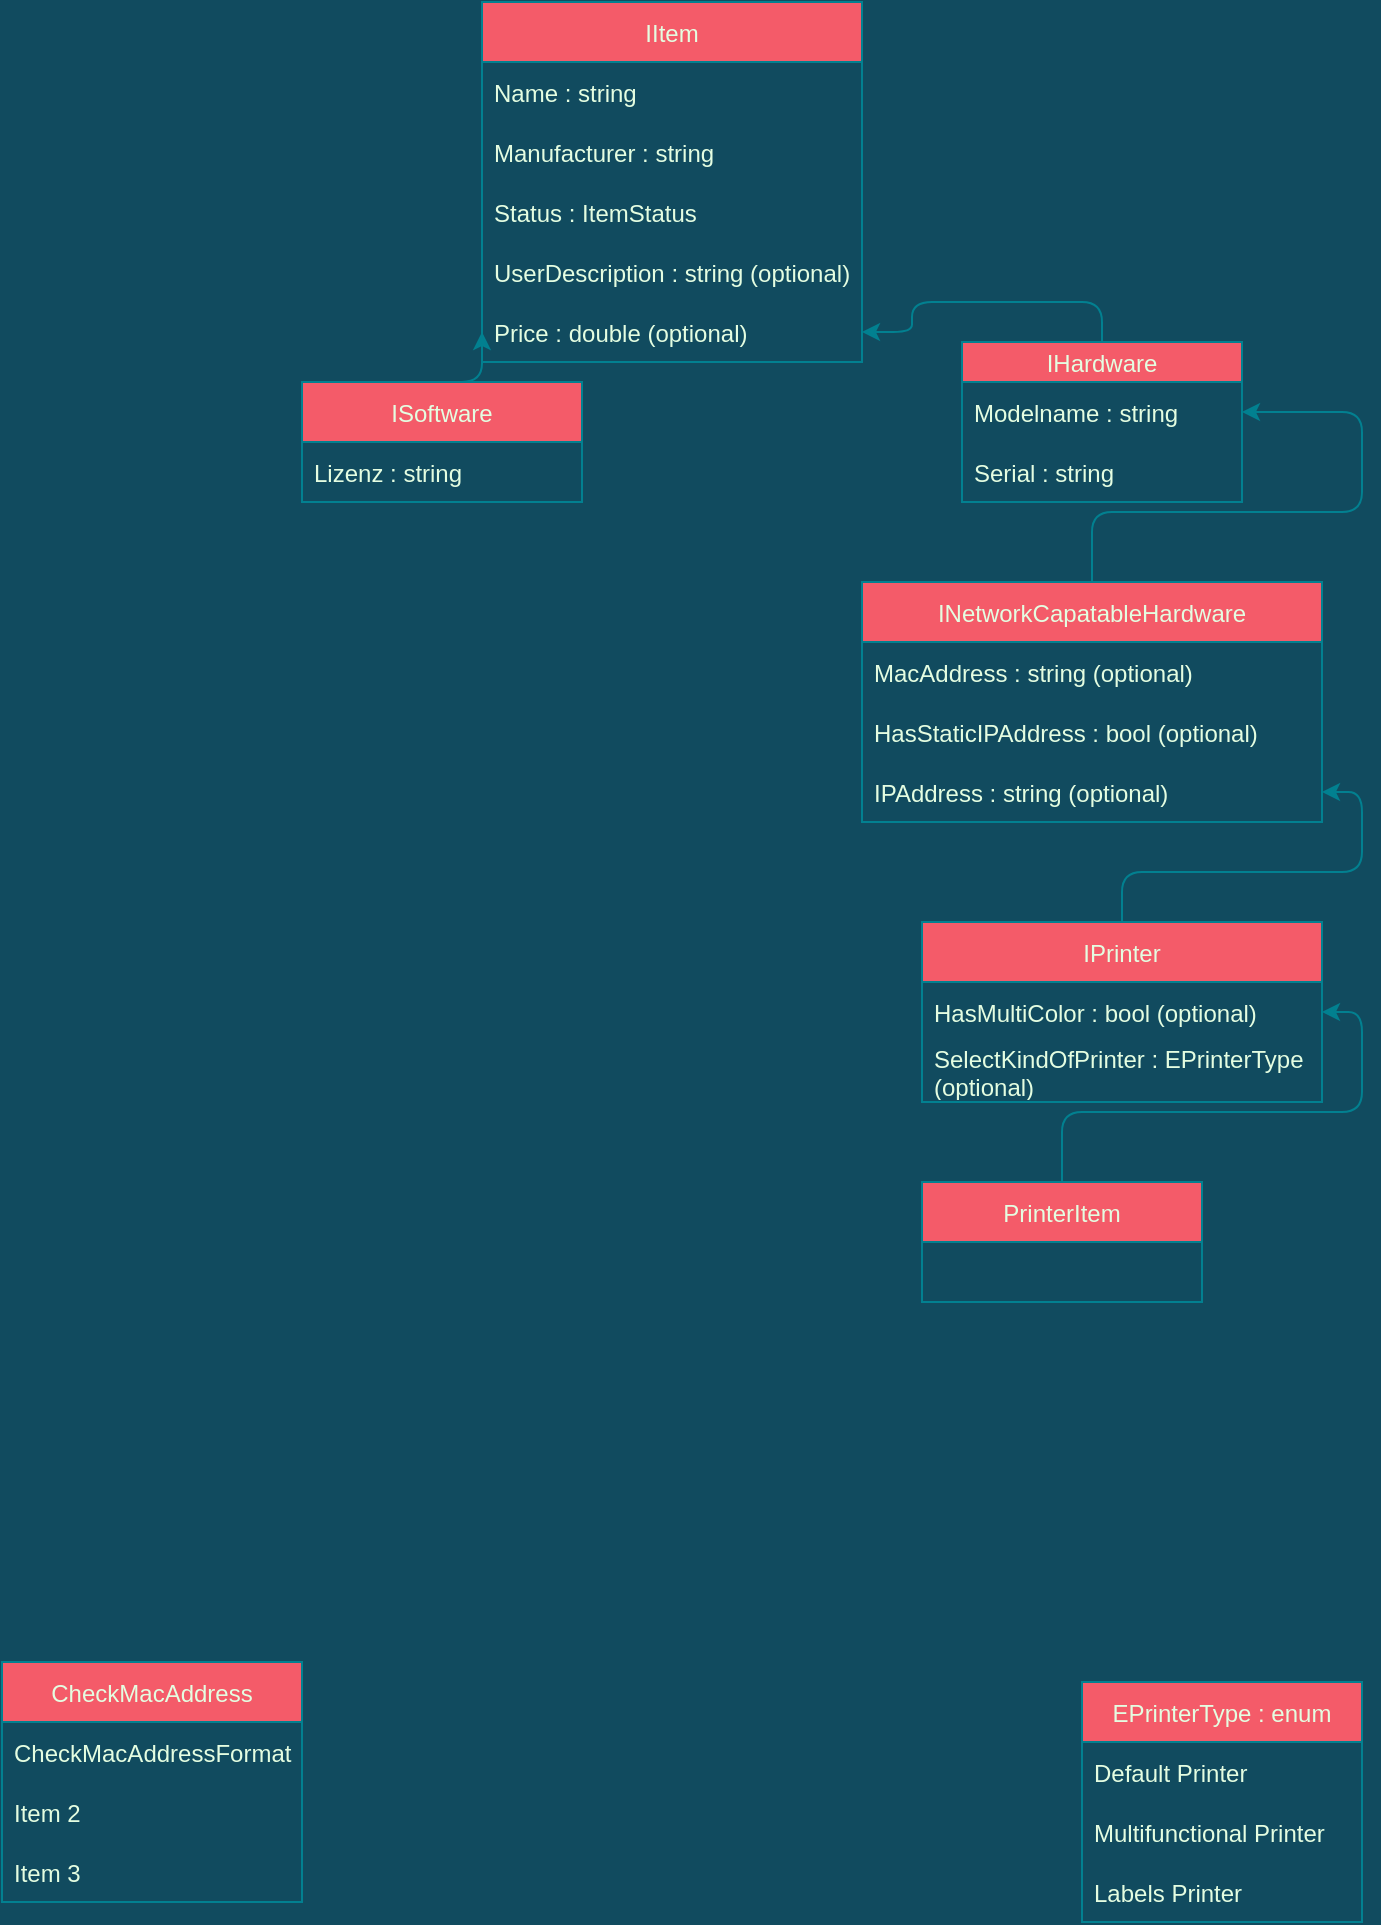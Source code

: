 <mxfile version="15.8.7" type="device"><diagram id="7Ur2pPbs6BE1l3sUnDA9" name="Page-1"><mxGraphModel dx="808" dy="857" grid="1" gridSize="10" guides="1" tooltips="1" connect="1" arrows="1" fold="1" page="1" pageScale="1" pageWidth="827" pageHeight="1169" background="#114B5F" math="0" shadow="0"><root><mxCell id="0"/><mxCell id="1" parent="0"/><mxCell id="8CZ5f4BPzmlXcYkhe0HH-2" style="edgeStyle=orthogonalEdgeStyle;curved=0;rounded=1;orthogonalLoop=1;jettySize=auto;html=1;exitX=0.5;exitY=0;exitDx=0;exitDy=0;entryX=1;entryY=0.5;entryDx=0;entryDy=0;fontColor=#E4FDE1;strokeColor=#028090;fillColor=#F45B69;labelBackgroundColor=#114B5F;" parent="1" source="ClBlshntLixr6RdZMyuX-2" target="8CZ5f4BPzmlXcYkhe0HH-1" edge="1"><mxGeometry relative="1" as="geometry"/></mxCell><mxCell id="ClBlshntLixr6RdZMyuX-2" value="IHardware" style="swimlane;fontStyle=0;childLayout=stackLayout;horizontal=1;startSize=20;horizontalStack=0;resizeParent=1;resizeParentMax=0;resizeLast=0;collapsible=1;marginBottom=0;fillColor=#F45B69;strokeColor=#028090;fontColor=#E4FDE1;" parent="1" vertex="1"><mxGeometry x="590" y="210" width="140" height="80" as="geometry"/></mxCell><mxCell id="ClBlshntLixr6RdZMyuX-5" value="Modelname : string" style="text;strokeColor=none;fillColor=none;align=left;verticalAlign=middle;spacingLeft=4;spacingRight=4;overflow=hidden;points=[[0,0.5],[1,0.5]];portConstraint=eastwest;rotatable=0;fontColor=#E4FDE1;" parent="ClBlshntLixr6RdZMyuX-2" vertex="1"><mxGeometry y="20" width="140" height="30" as="geometry"/></mxCell><mxCell id="ClBlshntLixr6RdZMyuX-18" value="Serial : string" style="text;strokeColor=none;fillColor=none;align=left;verticalAlign=middle;spacingLeft=4;spacingRight=4;overflow=hidden;points=[[0,0.5],[1,0.5]];portConstraint=eastwest;rotatable=0;fontColor=#E4FDE1;" parent="ClBlshntLixr6RdZMyuX-2" vertex="1"><mxGeometry y="50" width="140" height="30" as="geometry"/></mxCell><mxCell id="ClBlshntLixr6RdZMyuX-7" value="CheckMacAddress" style="swimlane;fontStyle=0;childLayout=stackLayout;horizontal=1;startSize=30;horizontalStack=0;resizeParent=1;resizeParentMax=0;resizeLast=0;collapsible=1;marginBottom=0;fillColor=#F45B69;strokeColor=#028090;fontColor=#E4FDE1;" parent="1" vertex="1"><mxGeometry x="110" y="870" width="150" height="120" as="geometry"/></mxCell><mxCell id="ClBlshntLixr6RdZMyuX-8" value="CheckMacAddressFormat" style="text;strokeColor=none;fillColor=none;align=left;verticalAlign=middle;spacingLeft=4;spacingRight=4;overflow=hidden;points=[[0,0.5],[1,0.5]];portConstraint=eastwest;rotatable=0;fontColor=#E4FDE1;" parent="ClBlshntLixr6RdZMyuX-7" vertex="1"><mxGeometry y="30" width="150" height="30" as="geometry"/></mxCell><mxCell id="ClBlshntLixr6RdZMyuX-9" value="Item 2" style="text;strokeColor=none;fillColor=none;align=left;verticalAlign=middle;spacingLeft=4;spacingRight=4;overflow=hidden;points=[[0,0.5],[1,0.5]];portConstraint=eastwest;rotatable=0;fontColor=#E4FDE1;" parent="ClBlshntLixr6RdZMyuX-7" vertex="1"><mxGeometry y="60" width="150" height="30" as="geometry"/></mxCell><mxCell id="ClBlshntLixr6RdZMyuX-10" value="Item 3" style="text;strokeColor=none;fillColor=none;align=left;verticalAlign=middle;spacingLeft=4;spacingRight=4;overflow=hidden;points=[[0,0.5],[1,0.5]];portConstraint=eastwest;rotatable=0;fontColor=#E4FDE1;" parent="ClBlshntLixr6RdZMyuX-7" vertex="1"><mxGeometry y="90" width="150" height="30" as="geometry"/></mxCell><mxCell id="ClBlshntLixr6RdZMyuX-32" style="edgeStyle=orthogonalEdgeStyle;curved=0;rounded=1;sketch=0;orthogonalLoop=1;jettySize=auto;html=1;exitX=0.5;exitY=0;exitDx=0;exitDy=0;entryX=1;entryY=0.5;entryDx=0;entryDy=0;fontColor=#E4FDE1;strokeColor=#028090;fillColor=#F45B69;labelBackgroundColor=#114B5F;" parent="1" source="ClBlshntLixr6RdZMyuX-12" target="ClBlshntLixr6RdZMyuX-22" edge="1"><mxGeometry relative="1" as="geometry"/></mxCell><mxCell id="ClBlshntLixr6RdZMyuX-12" value="IPrinter" style="swimlane;fontStyle=0;childLayout=stackLayout;horizontal=1;startSize=30;horizontalStack=0;resizeParent=1;resizeParentMax=0;resizeLast=0;collapsible=1;marginBottom=0;fillColor=#F45B69;strokeColor=#028090;fontColor=#E4FDE1;" parent="1" vertex="1"><mxGeometry x="570" y="500" width="200" height="90" as="geometry"/></mxCell><mxCell id="ClBlshntLixr6RdZMyuX-33" value="HasMultiColor : bool (optional)" style="text;strokeColor=none;fillColor=none;align=left;verticalAlign=middle;spacingLeft=4;spacingRight=4;overflow=hidden;points=[[0,0.5],[1,0.5]];portConstraint=eastwest;rotatable=0;fontColor=#E4FDE1;" parent="ClBlshntLixr6RdZMyuX-12" vertex="1"><mxGeometry y="30" width="200" height="30" as="geometry"/></mxCell><mxCell id="B899cck5GeUV_qZpdVfN-11" value="SelectKindOfPrinter : EPrinterType&#10;(optional)" style="text;strokeColor=none;fillColor=none;align=left;verticalAlign=middle;spacingLeft=4;spacingRight=4;overflow=hidden;points=[[0,0.5],[1,0.5]];portConstraint=eastwest;rotatable=0;fontColor=#E4FDE1;" parent="ClBlshntLixr6RdZMyuX-12" vertex="1"><mxGeometry y="60" width="200" height="30" as="geometry"/></mxCell><mxCell id="B899cck5GeUV_qZpdVfN-10" style="edgeStyle=orthogonalEdgeStyle;curved=0;rounded=1;sketch=0;orthogonalLoop=1;jettySize=auto;html=1;exitX=0.5;exitY=0;exitDx=0;exitDy=0;entryX=1;entryY=0.5;entryDx=0;entryDy=0;fontColor=#E4FDE1;strokeColor=#028090;fillColor=#F45B69;" parent="1" source="ClBlshntLixr6RdZMyuX-19" target="ClBlshntLixr6RdZMyuX-5" edge="1"><mxGeometry relative="1" as="geometry"/></mxCell><mxCell id="ClBlshntLixr6RdZMyuX-19" value="INetworkCapatableHardware" style="swimlane;fontStyle=0;childLayout=stackLayout;horizontal=1;startSize=30;horizontalStack=0;resizeParent=1;resizeParentMax=0;resizeLast=0;collapsible=1;marginBottom=0;fillColor=#F45B69;strokeColor=#028090;fontColor=#E4FDE1;" parent="1" vertex="1"><mxGeometry x="540" y="330" width="230" height="120" as="geometry"/></mxCell><mxCell id="ClBlshntLixr6RdZMyuX-20" value="MacAddress : string (optional)" style="text;strokeColor=none;fillColor=none;align=left;verticalAlign=middle;spacingLeft=4;spacingRight=4;overflow=hidden;points=[[0,0.5],[1,0.5]];portConstraint=eastwest;rotatable=0;fontColor=#E4FDE1;" parent="ClBlshntLixr6RdZMyuX-19" vertex="1"><mxGeometry y="30" width="230" height="30" as="geometry"/></mxCell><mxCell id="ClBlshntLixr6RdZMyuX-21" value="HasStaticIPAddress : bool (optional)" style="text;strokeColor=none;fillColor=none;align=left;verticalAlign=middle;spacingLeft=4;spacingRight=4;overflow=hidden;points=[[0,0.5],[1,0.5]];portConstraint=eastwest;rotatable=0;fontColor=#E4FDE1;" parent="ClBlshntLixr6RdZMyuX-19" vertex="1"><mxGeometry y="60" width="230" height="30" as="geometry"/></mxCell><mxCell id="ClBlshntLixr6RdZMyuX-22" value="IPAddress : string (optional)" style="text;strokeColor=none;fillColor=none;align=left;verticalAlign=middle;spacingLeft=4;spacingRight=4;overflow=hidden;points=[[0,0.5],[1,0.5]];portConstraint=eastwest;rotatable=0;fontColor=#E4FDE1;" parent="ClBlshntLixr6RdZMyuX-19" vertex="1"><mxGeometry y="90" width="230" height="30" as="geometry"/></mxCell><mxCell id="ClBlshntLixr6RdZMyuX-25" value="IItem" style="swimlane;fontStyle=0;childLayout=stackLayout;horizontal=1;startSize=30;horizontalStack=0;resizeParent=1;resizeParentMax=0;resizeLast=0;collapsible=1;marginBottom=0;fillColor=#F45B69;strokeColor=#028090;fontColor=#E4FDE1;" parent="1" vertex="1"><mxGeometry x="350" y="40" width="190" height="180" as="geometry"/></mxCell><mxCell id="ClBlshntLixr6RdZMyuX-26" value="Name : string" style="text;strokeColor=none;fillColor=none;align=left;verticalAlign=middle;spacingLeft=4;spacingRight=4;overflow=hidden;points=[[0,0.5],[1,0.5]];portConstraint=eastwest;rotatable=0;fontColor=#E4FDE1;" parent="ClBlshntLixr6RdZMyuX-25" vertex="1"><mxGeometry y="30" width="190" height="30" as="geometry"/></mxCell><mxCell id="ClBlshntLixr6RdZMyuX-28" value="Manufacturer : string" style="text;strokeColor=none;fillColor=none;align=left;verticalAlign=middle;spacingLeft=4;spacingRight=4;overflow=hidden;points=[[0,0.5],[1,0.5]];portConstraint=eastwest;rotatable=0;fontColor=#E4FDE1;" parent="ClBlshntLixr6RdZMyuX-25" vertex="1"><mxGeometry y="60" width="190" height="30" as="geometry"/></mxCell><mxCell id="B899cck5GeUV_qZpdVfN-12" value="Status : ItemStatus" style="text;strokeColor=none;fillColor=none;align=left;verticalAlign=middle;spacingLeft=4;spacingRight=4;overflow=hidden;points=[[0,0.5],[1,0.5]];portConstraint=eastwest;rotatable=0;fontColor=#E4FDE1;" parent="ClBlshntLixr6RdZMyuX-25" vertex="1"><mxGeometry y="90" width="190" height="30" as="geometry"/></mxCell><mxCell id="ClBlshntLixr6RdZMyuX-27" value="UserDescription : string (optional)" style="text;strokeColor=none;fillColor=none;align=left;verticalAlign=middle;spacingLeft=4;spacingRight=4;overflow=hidden;points=[[0,0.5],[1,0.5]];portConstraint=eastwest;rotatable=0;fontColor=#E4FDE1;" parent="ClBlshntLixr6RdZMyuX-25" vertex="1"><mxGeometry y="120" width="190" height="30" as="geometry"/></mxCell><mxCell id="8CZ5f4BPzmlXcYkhe0HH-1" value="Price : double (optional)" style="text;strokeColor=none;fillColor=none;align=left;verticalAlign=middle;spacingLeft=4;spacingRight=4;overflow=hidden;points=[[0,0.5],[1,0.5]];portConstraint=eastwest;rotatable=0;fontColor=#E4FDE1;" parent="ClBlshntLixr6RdZMyuX-25" vertex="1"><mxGeometry y="150" width="190" height="30" as="geometry"/></mxCell><mxCell id="8CZ5f4BPzmlXcYkhe0HH-7" style="edgeStyle=orthogonalEdgeStyle;curved=0;rounded=1;orthogonalLoop=1;jettySize=auto;html=1;exitX=0.5;exitY=0;exitDx=0;exitDy=0;entryX=0;entryY=0.5;entryDx=0;entryDy=0;fontColor=#E4FDE1;strokeColor=#028090;fillColor=#F45B69;labelBackgroundColor=#114B5F;" parent="1" source="8CZ5f4BPzmlXcYkhe0HH-3" target="8CZ5f4BPzmlXcYkhe0HH-1" edge="1"><mxGeometry relative="1" as="geometry"/></mxCell><mxCell id="8CZ5f4BPzmlXcYkhe0HH-3" value="ISoftware" style="swimlane;fontStyle=0;childLayout=stackLayout;horizontal=1;startSize=30;horizontalStack=0;resizeParent=1;resizeParentMax=0;resizeLast=0;collapsible=1;marginBottom=0;rounded=0;fontColor=#E4FDE1;strokeColor=#028090;fillColor=#F45B69;" parent="1" vertex="1"><mxGeometry x="260" y="230" width="140" height="60" as="geometry"/></mxCell><mxCell id="8CZ5f4BPzmlXcYkhe0HH-4" value="Lizenz : string" style="text;strokeColor=none;fillColor=none;align=left;verticalAlign=middle;spacingLeft=4;spacingRight=4;overflow=hidden;points=[[0,0.5],[1,0.5]];portConstraint=eastwest;rotatable=0;rounded=0;fontColor=#E4FDE1;" parent="8CZ5f4BPzmlXcYkhe0HH-3" vertex="1"><mxGeometry y="30" width="140" height="30" as="geometry"/></mxCell><mxCell id="B899cck5GeUV_qZpdVfN-1" value="EPrinterType : enum" style="swimlane;fontStyle=0;childLayout=stackLayout;horizontal=1;startSize=30;horizontalStack=0;resizeParent=1;resizeParentMax=0;resizeLast=0;collapsible=1;marginBottom=0;fillColor=#F45B69;strokeColor=#028090;fontColor=#E4FDE1;" parent="1" vertex="1"><mxGeometry x="650" y="880" width="140" height="120" as="geometry"/></mxCell><mxCell id="B899cck5GeUV_qZpdVfN-3" value="Default Printer" style="text;strokeColor=none;fillColor=none;align=left;verticalAlign=middle;spacingLeft=4;spacingRight=4;overflow=hidden;points=[[0,0.5],[1,0.5]];portConstraint=eastwest;rotatable=0;fontColor=#E4FDE1;" parent="B899cck5GeUV_qZpdVfN-1" vertex="1"><mxGeometry y="30" width="140" height="30" as="geometry"/></mxCell><mxCell id="B899cck5GeUV_qZpdVfN-4" value="Multifunctional Printer" style="text;strokeColor=none;fillColor=none;align=left;verticalAlign=middle;spacingLeft=4;spacingRight=4;overflow=hidden;points=[[0,0.5],[1,0.5]];portConstraint=eastwest;rotatable=0;fontColor=#E4FDE1;" parent="B899cck5GeUV_qZpdVfN-1" vertex="1"><mxGeometry y="60" width="140" height="30" as="geometry"/></mxCell><mxCell id="B899cck5GeUV_qZpdVfN-2" value="Labels Printer" style="text;strokeColor=none;fillColor=none;align=left;verticalAlign=middle;spacingLeft=4;spacingRight=4;overflow=hidden;points=[[0,0.5],[1,0.5]];portConstraint=eastwest;rotatable=0;fontColor=#E4FDE1;" parent="B899cck5GeUV_qZpdVfN-1" vertex="1"><mxGeometry y="90" width="140" height="30" as="geometry"/></mxCell><mxCell id="B899cck5GeUV_qZpdVfN-9" style="edgeStyle=orthogonalEdgeStyle;curved=0;rounded=1;sketch=0;orthogonalLoop=1;jettySize=auto;html=1;exitX=0.5;exitY=0;exitDx=0;exitDy=0;entryX=1;entryY=0.5;entryDx=0;entryDy=0;fontColor=#E4FDE1;strokeColor=#028090;fillColor=#F45B69;" parent="1" source="B899cck5GeUV_qZpdVfN-6" target="ClBlshntLixr6RdZMyuX-33" edge="1"><mxGeometry relative="1" as="geometry"/></mxCell><mxCell id="B899cck5GeUV_qZpdVfN-6" value="PrinterItem" style="swimlane;fontStyle=0;childLayout=stackLayout;horizontal=1;startSize=30;horizontalStack=0;resizeParent=1;resizeParentMax=0;resizeLast=0;collapsible=1;marginBottom=0;fillColor=#F45B69;strokeColor=#028090;fontColor=#E4FDE1;" parent="1" vertex="1"><mxGeometry x="570" y="630" width="140" height="60" as="geometry"/></mxCell></root></mxGraphModel></diagram></mxfile>